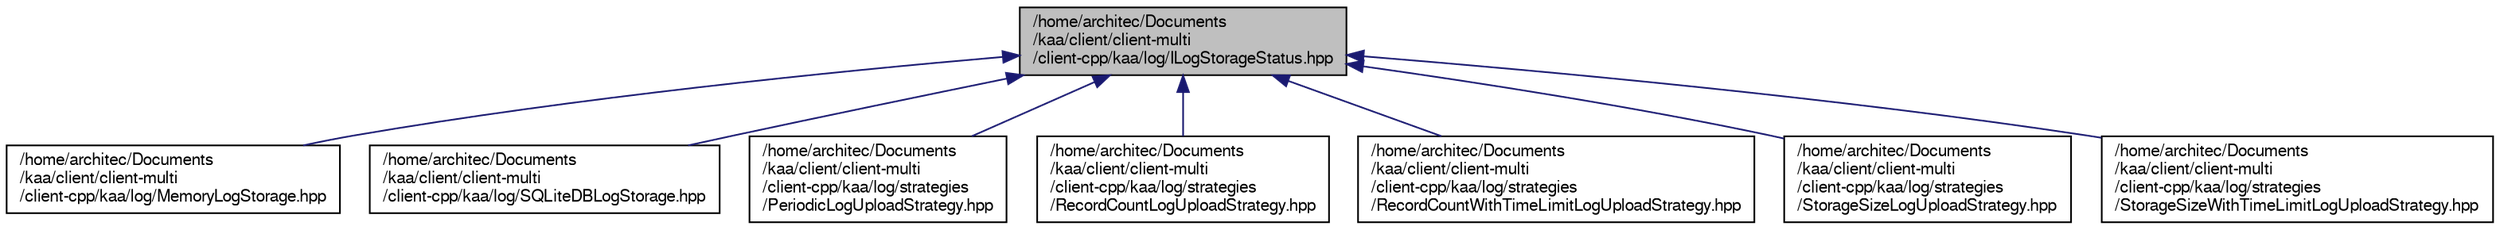 digraph "/home/architec/Documents/kaa/client/client-multi/client-cpp/kaa/log/ILogStorageStatus.hpp"
{
  bgcolor="transparent";
  edge [fontname="FreeSans",fontsize="10",labelfontname="FreeSans",labelfontsize="10"];
  node [fontname="FreeSans",fontsize="10",shape=record];
  Node1 [label="/home/architec/Documents\l/kaa/client/client-multi\l/client-cpp/kaa/log/ILogStorageStatus.hpp",height=0.2,width=0.4,color="black", fillcolor="grey75", style="filled" fontcolor="black"];
  Node1 -> Node2 [dir="back",color="midnightblue",fontsize="10",style="solid",fontname="FreeSans"];
  Node2 [label="/home/architec/Documents\l/kaa/client/client-multi\l/client-cpp/kaa/log/MemoryLogStorage.hpp",height=0.2,width=0.4,color="black",URL="$MemoryLogStorage_8hpp.html"];
  Node1 -> Node3 [dir="back",color="midnightblue",fontsize="10",style="solid",fontname="FreeSans"];
  Node3 [label="/home/architec/Documents\l/kaa/client/client-multi\l/client-cpp/kaa/log/SQLiteDBLogStorage.hpp",height=0.2,width=0.4,color="black",URL="$SQLiteDBLogStorage_8hpp.html"];
  Node1 -> Node4 [dir="back",color="midnightblue",fontsize="10",style="solid",fontname="FreeSans"];
  Node4 [label="/home/architec/Documents\l/kaa/client/client-multi\l/client-cpp/kaa/log/strategies\l/PeriodicLogUploadStrategy.hpp",height=0.2,width=0.4,color="black",URL="$PeriodicLogUploadStrategy_8hpp.html"];
  Node1 -> Node5 [dir="back",color="midnightblue",fontsize="10",style="solid",fontname="FreeSans"];
  Node5 [label="/home/architec/Documents\l/kaa/client/client-multi\l/client-cpp/kaa/log/strategies\l/RecordCountLogUploadStrategy.hpp",height=0.2,width=0.4,color="black",URL="$RecordCountLogUploadStrategy_8hpp.html"];
  Node1 -> Node6 [dir="back",color="midnightblue",fontsize="10",style="solid",fontname="FreeSans"];
  Node6 [label="/home/architec/Documents\l/kaa/client/client-multi\l/client-cpp/kaa/log/strategies\l/RecordCountWithTimeLimitLogUploadStrategy.hpp",height=0.2,width=0.4,color="black",URL="$RecordCountWithTimeLimitLogUploadStrategy_8hpp.html"];
  Node1 -> Node7 [dir="back",color="midnightblue",fontsize="10",style="solid",fontname="FreeSans"];
  Node7 [label="/home/architec/Documents\l/kaa/client/client-multi\l/client-cpp/kaa/log/strategies\l/StorageSizeLogUploadStrategy.hpp",height=0.2,width=0.4,color="black",URL="$StorageSizeLogUploadStrategy_8hpp.html"];
  Node1 -> Node8 [dir="back",color="midnightblue",fontsize="10",style="solid",fontname="FreeSans"];
  Node8 [label="/home/architec/Documents\l/kaa/client/client-multi\l/client-cpp/kaa/log/strategies\l/StorageSizeWithTimeLimitLogUploadStrategy.hpp",height=0.2,width=0.4,color="black",URL="$StorageSizeWithTimeLimitLogUploadStrategy_8hpp.html"];
}
